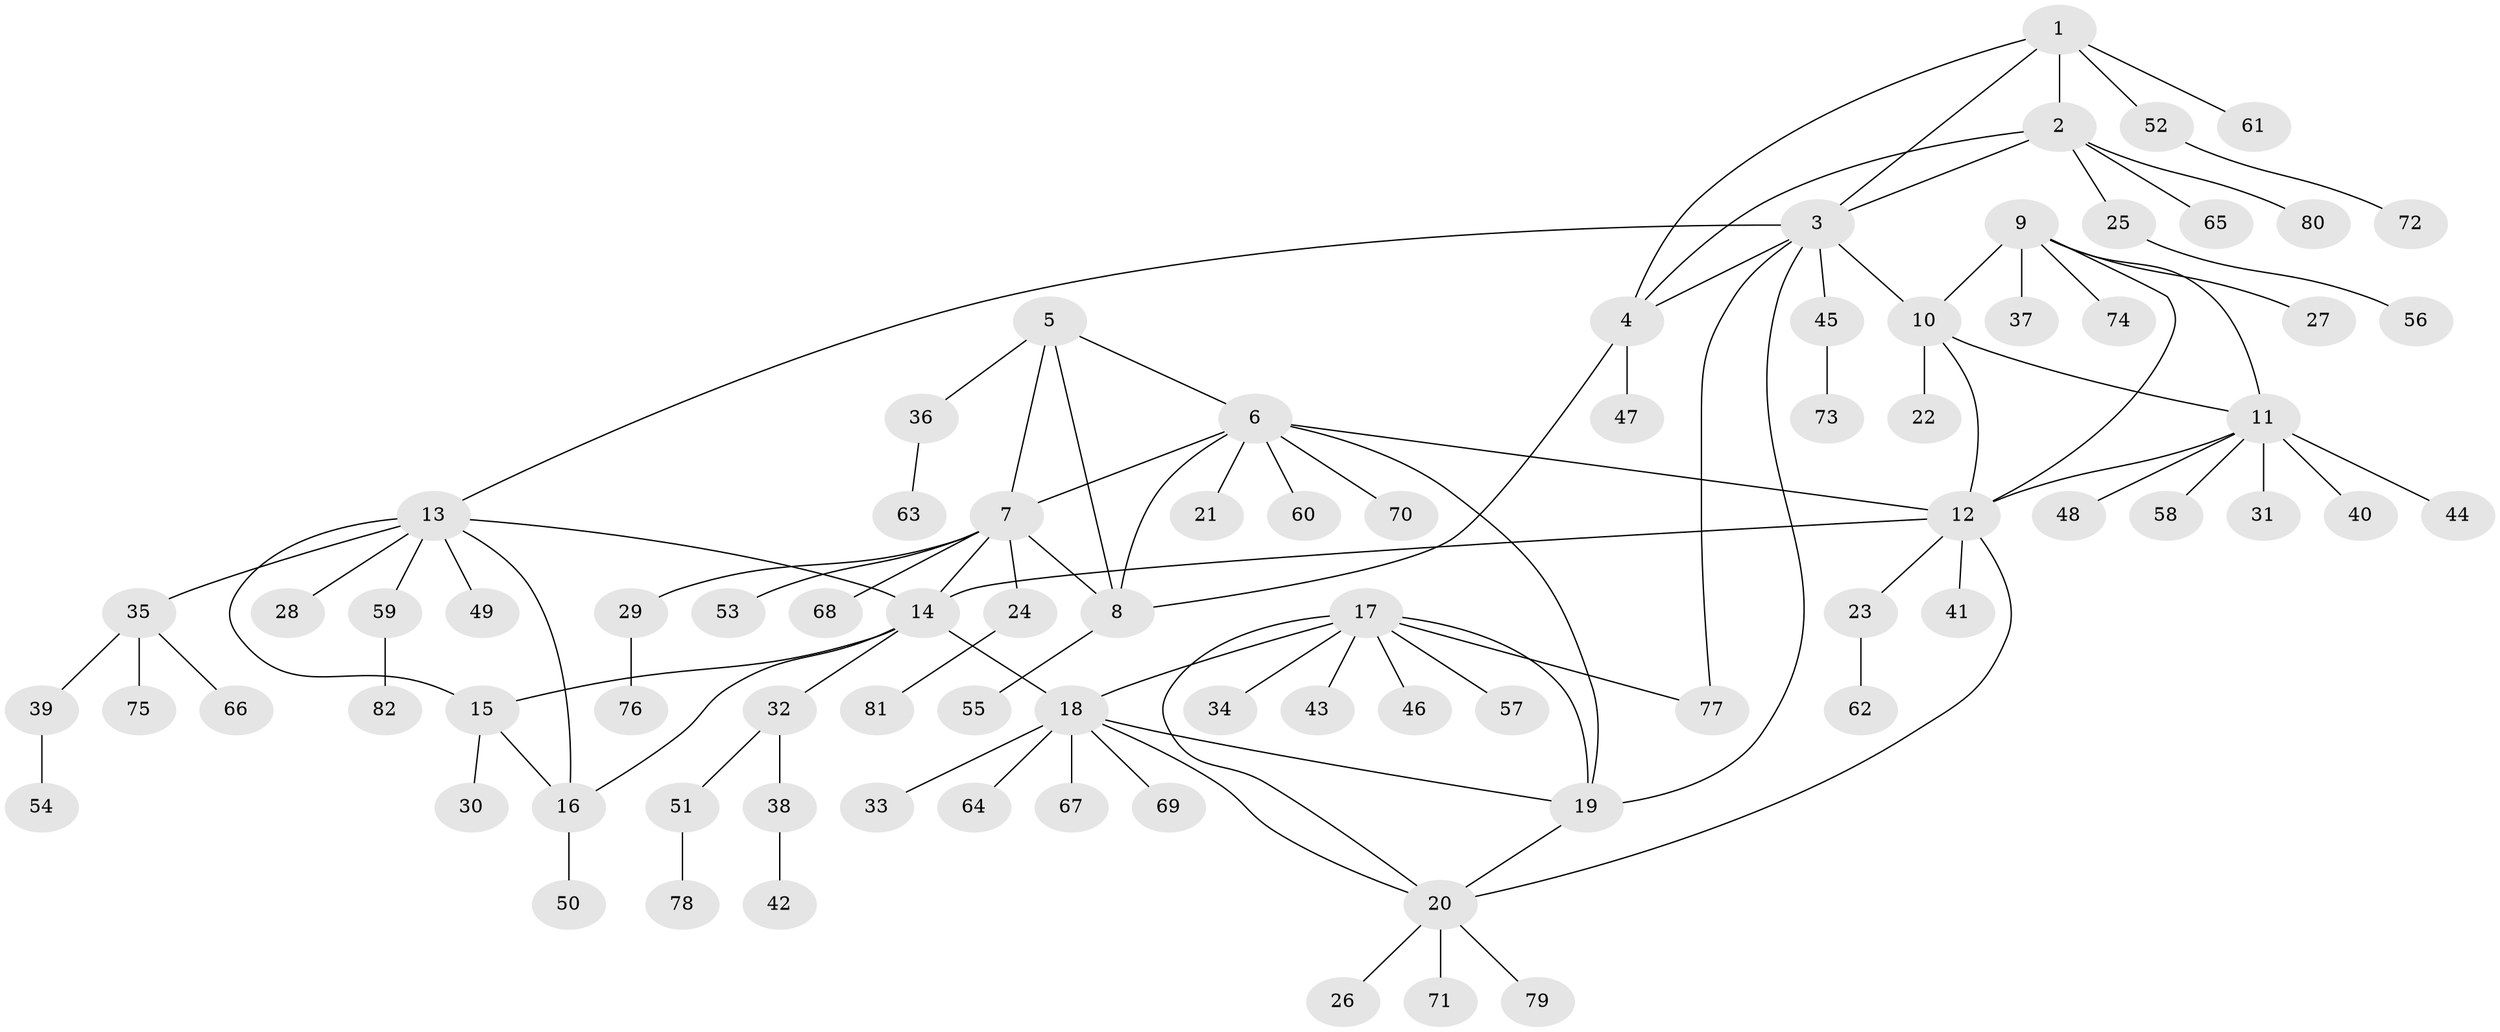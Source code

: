 // coarse degree distribution, {6: 0.05172413793103448, 4: 0.08620689655172414, 7: 0.10344827586206896, 11: 0.017241379310344827, 8: 0.017241379310344827, 5: 0.017241379310344827, 1: 0.6724137931034483, 3: 0.017241379310344827, 2: 0.017241379310344827}
// Generated by graph-tools (version 1.1) at 2025/24/03/03/25 07:24:16]
// undirected, 82 vertices, 103 edges
graph export_dot {
graph [start="1"]
  node [color=gray90,style=filled];
  1;
  2;
  3;
  4;
  5;
  6;
  7;
  8;
  9;
  10;
  11;
  12;
  13;
  14;
  15;
  16;
  17;
  18;
  19;
  20;
  21;
  22;
  23;
  24;
  25;
  26;
  27;
  28;
  29;
  30;
  31;
  32;
  33;
  34;
  35;
  36;
  37;
  38;
  39;
  40;
  41;
  42;
  43;
  44;
  45;
  46;
  47;
  48;
  49;
  50;
  51;
  52;
  53;
  54;
  55;
  56;
  57;
  58;
  59;
  60;
  61;
  62;
  63;
  64;
  65;
  66;
  67;
  68;
  69;
  70;
  71;
  72;
  73;
  74;
  75;
  76;
  77;
  78;
  79;
  80;
  81;
  82;
  1 -- 2;
  1 -- 3;
  1 -- 4;
  1 -- 52;
  1 -- 61;
  2 -- 3;
  2 -- 4;
  2 -- 25;
  2 -- 65;
  2 -- 80;
  3 -- 4;
  3 -- 10;
  3 -- 13;
  3 -- 19;
  3 -- 45;
  3 -- 77;
  4 -- 8;
  4 -- 47;
  5 -- 6;
  5 -- 7;
  5 -- 8;
  5 -- 36;
  6 -- 7;
  6 -- 8;
  6 -- 12;
  6 -- 19;
  6 -- 21;
  6 -- 60;
  6 -- 70;
  7 -- 8;
  7 -- 14;
  7 -- 24;
  7 -- 29;
  7 -- 53;
  7 -- 68;
  8 -- 55;
  9 -- 10;
  9 -- 11;
  9 -- 12;
  9 -- 27;
  9 -- 37;
  9 -- 74;
  10 -- 11;
  10 -- 12;
  10 -- 22;
  11 -- 12;
  11 -- 31;
  11 -- 40;
  11 -- 44;
  11 -- 48;
  11 -- 58;
  12 -- 14;
  12 -- 20;
  12 -- 23;
  12 -- 41;
  13 -- 14;
  13 -- 15;
  13 -- 16;
  13 -- 28;
  13 -- 35;
  13 -- 49;
  13 -- 59;
  14 -- 15;
  14 -- 16;
  14 -- 18;
  14 -- 32;
  15 -- 16;
  15 -- 30;
  16 -- 50;
  17 -- 18;
  17 -- 19;
  17 -- 20;
  17 -- 34;
  17 -- 43;
  17 -- 46;
  17 -- 57;
  17 -- 77;
  18 -- 19;
  18 -- 20;
  18 -- 33;
  18 -- 64;
  18 -- 67;
  18 -- 69;
  19 -- 20;
  20 -- 26;
  20 -- 71;
  20 -- 79;
  23 -- 62;
  24 -- 81;
  25 -- 56;
  29 -- 76;
  32 -- 38;
  32 -- 51;
  35 -- 39;
  35 -- 66;
  35 -- 75;
  36 -- 63;
  38 -- 42;
  39 -- 54;
  45 -- 73;
  51 -- 78;
  52 -- 72;
  59 -- 82;
}

